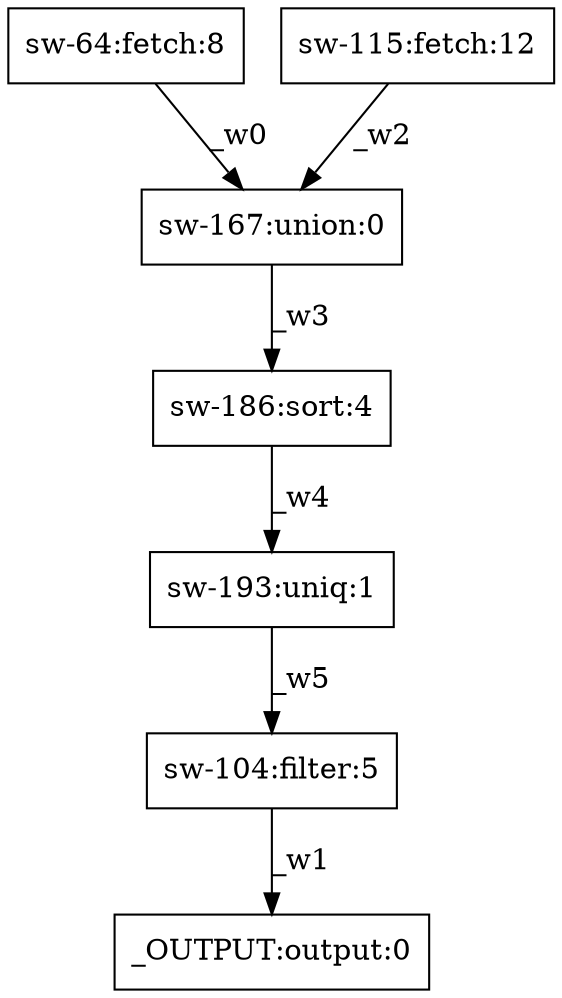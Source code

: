 digraph test1 { node [shape=box] "sw-193" [label="sw-193:uniq:1"];"sw-64" [label="sw-64:fetch:8"];"_OUTPUT" [label="_OUTPUT:output:0"];"sw-104" [label="sw-104:filter:5"];"sw-186" [label="sw-186:sort:4"];"sw-115" [label="sw-115:fetch:12"];"sw-167" [label="sw-167:union:0"];"sw-64" -> "sw-167" [label="_w0"];"sw-104" -> "_OUTPUT" [label="_w1"];"sw-115" -> "sw-167" [label="_w2"];"sw-167" -> "sw-186" [label="_w3"];"sw-186" -> "sw-193" [label="_w4"];"sw-193" -> "sw-104" [label="_w5"];}
